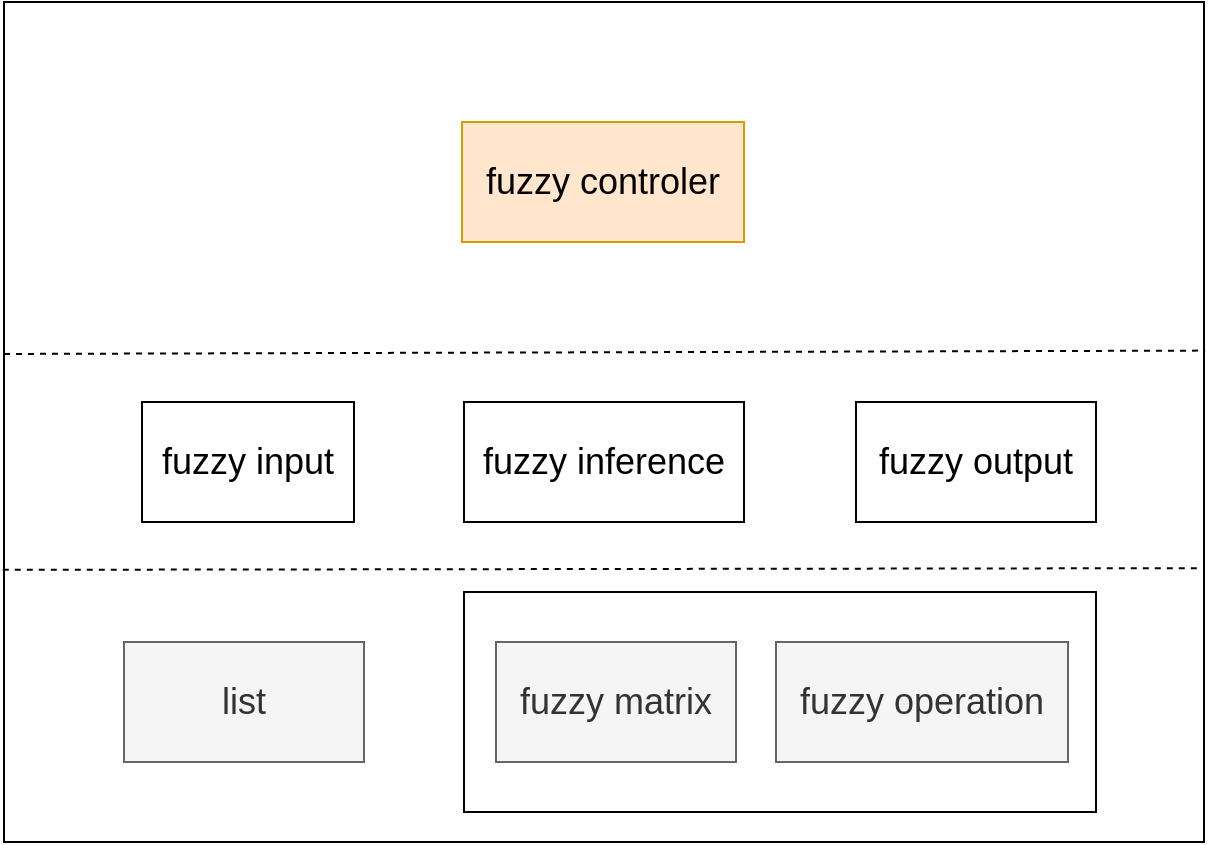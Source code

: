 <mxfile version="17.4.2" type="device"><diagram id="ADjVMAwTj2S0KjYqs1K8" name="第 1 页"><mxGraphModel dx="1185" dy="721" grid="1" gridSize="10" guides="1" tooltips="1" connect="1" arrows="1" fold="1" page="1" pageScale="1" pageWidth="827" pageHeight="1169" math="0" shadow="0"><root><mxCell id="0"/><mxCell id="1" parent="0"/><mxCell id="ein8mOKC01onxxytcUEt-1" value="" style="rounded=0;whiteSpace=wrap;html=1;fontSize=18;" vertex="1" parent="1"><mxGeometry x="114" y="300" width="600" height="420" as="geometry"/></mxCell><mxCell id="ein8mOKC01onxxytcUEt-2" value="list" style="rounded=0;whiteSpace=wrap;html=1;fillColor=#f5f5f5;fontColor=#333333;strokeColor=#666666;fontSize=18;" vertex="1" parent="1"><mxGeometry x="174" y="620" width="120" height="60" as="geometry"/></mxCell><mxCell id="ein8mOKC01onxxytcUEt-4" value="" style="rounded=0;whiteSpace=wrap;html=1;fontSize=18;" vertex="1" parent="1"><mxGeometry x="344" y="595" width="316" height="110" as="geometry"/></mxCell><mxCell id="ein8mOKC01onxxytcUEt-5" value="fuzzy matrix" style="rounded=0;whiteSpace=wrap;html=1;fillColor=#f5f5f5;fontColor=#333333;strokeColor=#666666;fontSize=18;" vertex="1" parent="1"><mxGeometry x="360" y="620" width="120" height="60" as="geometry"/></mxCell><mxCell id="ein8mOKC01onxxytcUEt-6" value="fuzzy operation" style="rounded=0;whiteSpace=wrap;html=1;fillColor=#f5f5f5;fontColor=#333333;strokeColor=#666666;fontSize=18;" vertex="1" parent="1"><mxGeometry x="500" y="620" width="146" height="60" as="geometry"/></mxCell><mxCell id="ein8mOKC01onxxytcUEt-7" value="" style="endArrow=none;dashed=1;html=1;rounded=0;fontSize=18;entryX=0.998;entryY=0.674;entryDx=0;entryDy=0;entryPerimeter=0;exitX=-0.001;exitY=0.676;exitDx=0;exitDy=0;exitPerimeter=0;" edge="1" parent="1" source="ein8mOKC01onxxytcUEt-1" target="ein8mOKC01onxxytcUEt-1"><mxGeometry width="50" height="50" relative="1" as="geometry"><mxPoint x="130" y="580" as="sourcePoint"/><mxPoint x="110" y="530" as="targetPoint"/></mxGeometry></mxCell><mxCell id="ein8mOKC01onxxytcUEt-8" value="fuzzy inference" style="rounded=0;whiteSpace=wrap;html=1;fontSize=18;" vertex="1" parent="1"><mxGeometry x="344" y="500" width="140" height="60" as="geometry"/></mxCell><mxCell id="ein8mOKC01onxxytcUEt-9" value="fuzzy input" style="rounded=0;whiteSpace=wrap;html=1;fontSize=18;" vertex="1" parent="1"><mxGeometry x="183" y="500" width="106" height="60" as="geometry"/></mxCell><mxCell id="ein8mOKC01onxxytcUEt-11" value="fuzzy output" style="rounded=0;whiteSpace=wrap;html=1;fontSize=18;" vertex="1" parent="1"><mxGeometry x="540" y="500" width="120" height="60" as="geometry"/></mxCell><mxCell id="ein8mOKC01onxxytcUEt-12" value="" style="endArrow=none;dashed=1;html=1;rounded=0;fontSize=18;entryX=1.001;entryY=0.415;entryDx=0;entryDy=0;entryPerimeter=0;exitX=0;exitY=0.419;exitDx=0;exitDy=0;exitPerimeter=0;" edge="1" parent="1" source="ein8mOKC01onxxytcUEt-1" target="ein8mOKC01onxxytcUEt-1"><mxGeometry width="50" height="50" relative="1" as="geometry"><mxPoint x="60" y="470" as="sourcePoint"/><mxPoint x="110" y="420" as="targetPoint"/></mxGeometry></mxCell><mxCell id="ein8mOKC01onxxytcUEt-13" value="fuzzy controler" style="rounded=0;whiteSpace=wrap;html=1;fontSize=18;fillColor=#ffe6cc;strokeColor=#d79b00;" vertex="1" parent="1"><mxGeometry x="343" y="360" width="141" height="60" as="geometry"/></mxCell></root></mxGraphModel></diagram></mxfile>